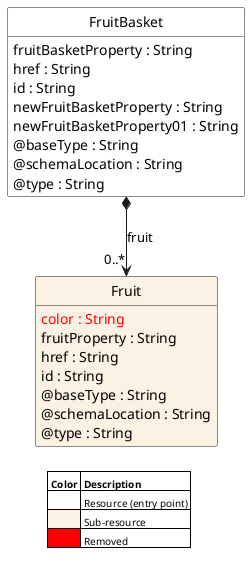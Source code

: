 @startuml
'
' Resource:  FruitBasket
' Source:    TMF777-XXX_FruitBasket-v5.0.0.oas.yaml
'
hide circle
hide methods
hide stereotype
show <<Enumeration>> stereotype
skinparam class {
   BorderColor<<Extension>> red
   FontColor<<Extension>> red
   backgroundColor<<Enumeration>> #E6F5F7
   backgroundColor<<Ref>> #FFFFE0
   backgroundColor<<Pivot>> #FFFFFFF
   backgroundColor<<Resource>> #FCF2E3
   backgroundColor<<SubResource>> #FFFFFFF
   backgroundColor<<SubResourceReference>> #FADADD
}

skinparam legend {
   borderRoundCorner 0
   borderColor red
   backgroundColor white
}

class FruitBasket  <<Pivot>> {
    fruitBasketProperty : String
    href : String
    id : String
    newFruitBasketProperty : String
    newFruitBasketProperty01 : String
    @baseType : String
    @schemaLocation : String
    @type : String
}

class Fruit <<Resource>> {
    <color:red>color : String
    fruitProperty : String
    href : String
    id : String
    @baseType : String
    @schemaLocation : String
    @type : String
}

FruitBasket *-->  "0..*" Fruit : fruit




skinparam legendBackgroundColor #transparent
skinparam legendBorderColor #transparent

legend
   |= <size:10>Color |= <size:10>Description |
   | <#FFFFFFF> | <size:10>Resource (entry point) |
   | <#FCF2E3> | <size:10>Sub-resource |
   | <#red> | <size:10>Removed |
endlegend

@enduml